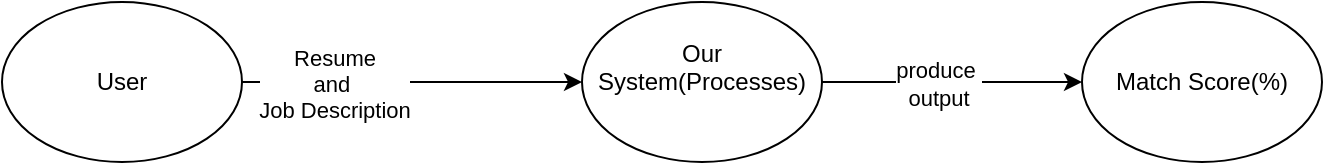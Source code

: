 <mxfile version="25.0.3">
  <diagram name="Page-1" id="IPYXhTwkCR0yidCwTC4I">
    <mxGraphModel dx="1042" dy="531" grid="1" gridSize="10" guides="1" tooltips="1" connect="1" arrows="1" fold="1" page="1" pageScale="1" pageWidth="850" pageHeight="1100" math="0" shadow="0">
      <root>
        <mxCell id="0" />
        <mxCell id="1" parent="0" />
        <mxCell id="Qe65LiW5yLkklclJPjg4-3" style="edgeStyle=orthogonalEdgeStyle;rounded=0;orthogonalLoop=1;jettySize=auto;html=1;entryX=0;entryY=0.5;entryDx=0;entryDy=0;" edge="1" parent="1" source="Qe65LiW5yLkklclJPjg4-1" target="Qe65LiW5yLkklclJPjg4-2">
          <mxGeometry relative="1" as="geometry" />
        </mxCell>
        <mxCell id="Qe65LiW5yLkklclJPjg4-4" value="Resume&lt;br&gt;and&amp;nbsp;&lt;br&gt;Job Description" style="edgeLabel;html=1;align=center;verticalAlign=middle;resizable=0;points=[];" vertex="1" connectable="0" parent="Qe65LiW5yLkklclJPjg4-3">
          <mxGeometry x="-0.46" y="-1" relative="1" as="geometry">
            <mxPoint as="offset" />
          </mxGeometry>
        </mxCell>
        <mxCell id="Qe65LiW5yLkklclJPjg4-1" value="User" style="ellipse;whiteSpace=wrap;html=1;" vertex="1" parent="1">
          <mxGeometry x="70" y="230" width="120" height="80" as="geometry" />
        </mxCell>
        <mxCell id="Qe65LiW5yLkklclJPjg4-6" value="" style="edgeStyle=orthogonalEdgeStyle;rounded=0;orthogonalLoop=1;jettySize=auto;html=1;" edge="1" parent="1" source="Qe65LiW5yLkklclJPjg4-2" target="Qe65LiW5yLkklclJPjg4-5">
          <mxGeometry relative="1" as="geometry" />
        </mxCell>
        <mxCell id="Qe65LiW5yLkklclJPjg4-7" value="produce&amp;nbsp;&lt;br&gt;output" style="edgeLabel;html=1;align=center;verticalAlign=middle;resizable=0;points=[];" vertex="1" connectable="0" parent="Qe65LiW5yLkklclJPjg4-6">
          <mxGeometry x="-0.105" y="-1" relative="1" as="geometry">
            <mxPoint as="offset" />
          </mxGeometry>
        </mxCell>
        <mxCell id="Qe65LiW5yLkklclJPjg4-2" value="Our System(Processes)&lt;div&gt;&lt;br&gt;&lt;/div&gt;" style="ellipse;whiteSpace=wrap;html=1;" vertex="1" parent="1">
          <mxGeometry x="360" y="230" width="120" height="80" as="geometry" />
        </mxCell>
        <mxCell id="Qe65LiW5yLkklclJPjg4-5" value="Match Score(%)" style="ellipse;whiteSpace=wrap;html=1;" vertex="1" parent="1">
          <mxGeometry x="610" y="230" width="120" height="80" as="geometry" />
        </mxCell>
      </root>
    </mxGraphModel>
  </diagram>
</mxfile>
